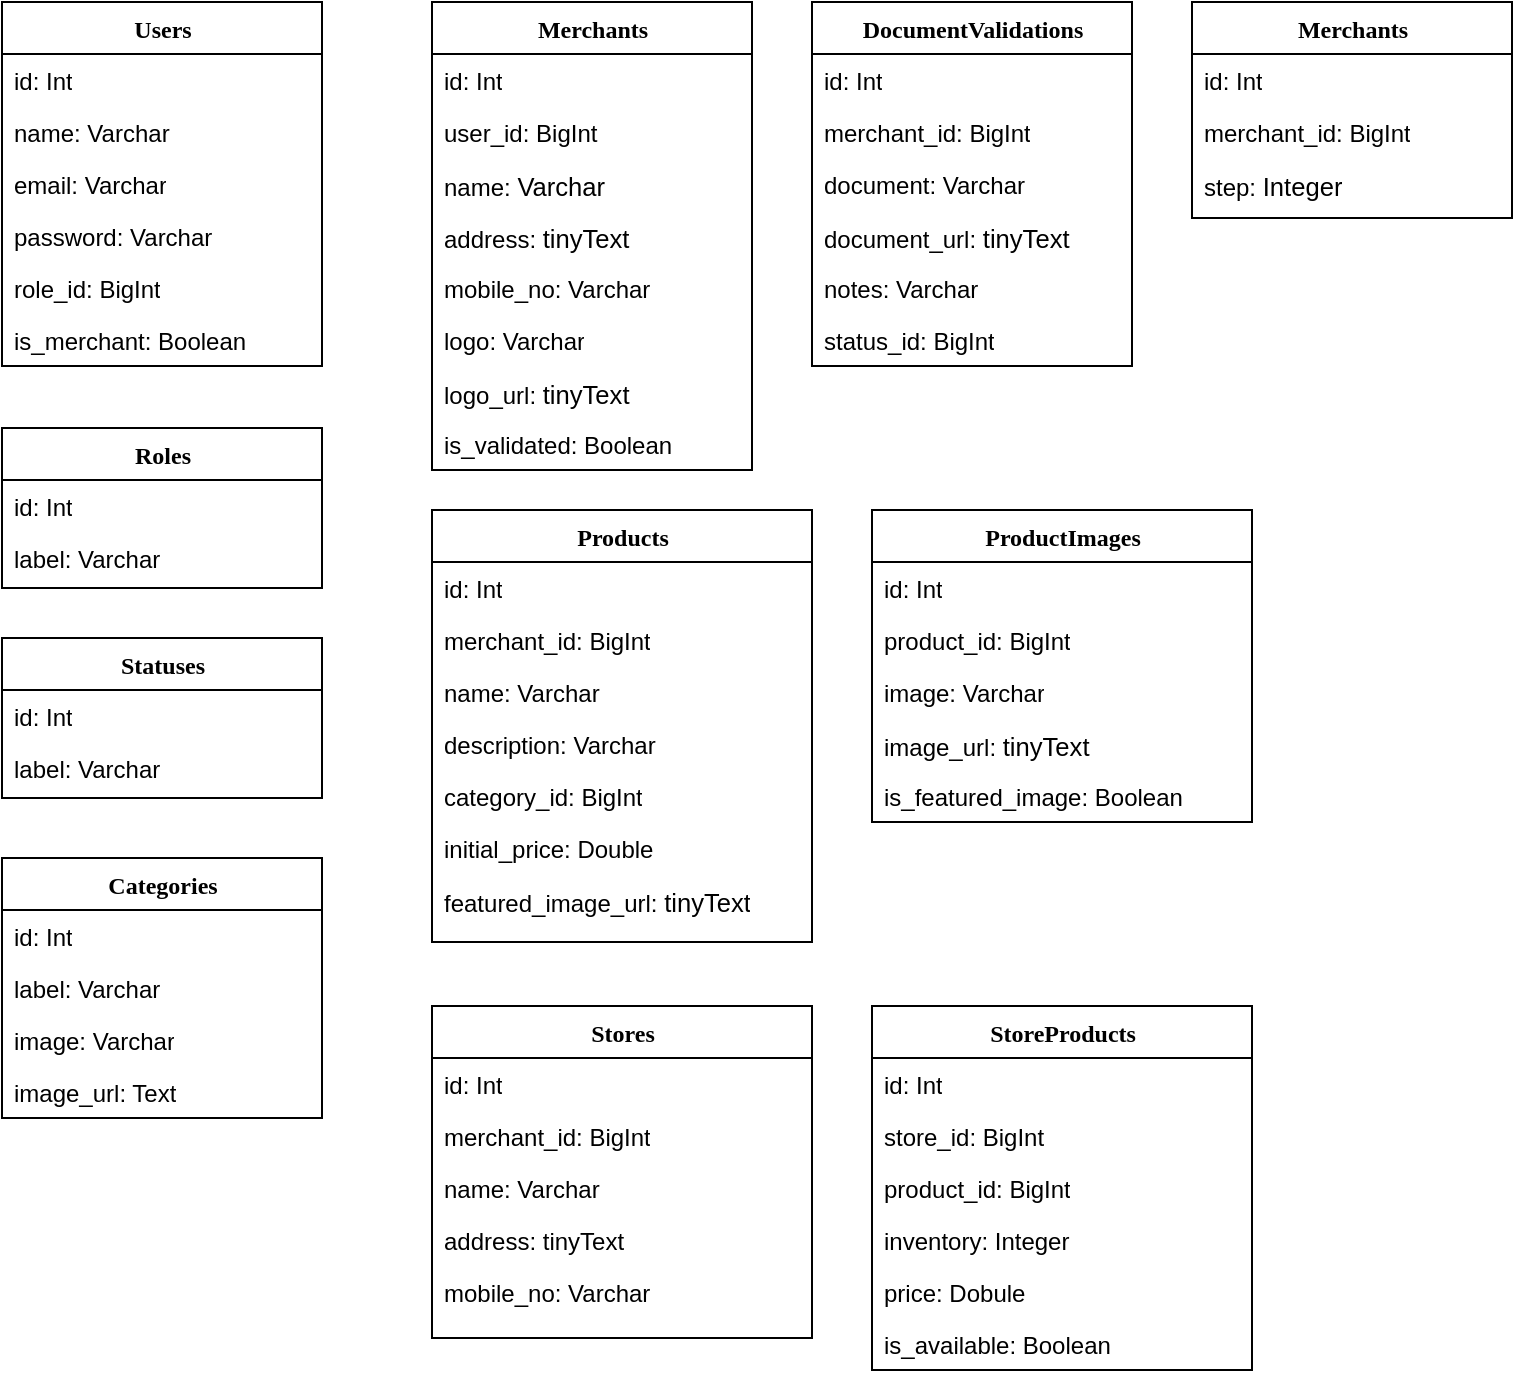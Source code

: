 <mxfile version="13.9.9" type="device"><diagram name="Page-1" id="6133507b-19e7-1e82-6fc7-422aa6c4b21f"><mxGraphModel dx="1086" dy="806" grid="1" gridSize="10" guides="1" tooltips="1" connect="1" arrows="1" fold="1" page="1" pageScale="1" pageWidth="1100" pageHeight="850" background="#ffffff" math="0" shadow="0"><root><mxCell id="0"/><mxCell id="1" parent="0"/><mxCell id="78961159f06e98e8-17" value="Users" style="swimlane;html=1;fontStyle=1;align=center;verticalAlign=top;childLayout=stackLayout;horizontal=1;startSize=26;horizontalStack=0;resizeParent=1;resizeLast=0;collapsible=1;marginBottom=0;swimlaneFillColor=#ffffff;rounded=0;shadow=0;comic=0;labelBackgroundColor=none;strokeWidth=1;fillColor=none;fontFamily=Verdana;fontSize=12" parent="1" vertex="1"><mxGeometry x="35" y="132" width="160" height="182" as="geometry"/></mxCell><mxCell id="78961159f06e98e8-23" value="id: Int" style="text;html=1;strokeColor=none;fillColor=none;align=left;verticalAlign=top;spacingLeft=4;spacingRight=4;whiteSpace=wrap;overflow=hidden;rotatable=0;points=[[0,0.5],[1,0.5]];portConstraint=eastwest;" parent="78961159f06e98e8-17" vertex="1"><mxGeometry y="26" width="160" height="26" as="geometry"/></mxCell><mxCell id="78961159f06e98e8-24" value="name: Varchar" style="text;html=1;strokeColor=none;fillColor=none;align=left;verticalAlign=top;spacingLeft=4;spacingRight=4;whiteSpace=wrap;overflow=hidden;rotatable=0;points=[[0,0.5],[1,0.5]];portConstraint=eastwest;" parent="78961159f06e98e8-17" vertex="1"><mxGeometry y="52" width="160" height="26" as="geometry"/></mxCell><mxCell id="5sAOWKlNqB1dTnYxqE5q-1" value="email: Varchar" style="text;html=1;strokeColor=none;fillColor=none;align=left;verticalAlign=top;spacingLeft=4;spacingRight=4;whiteSpace=wrap;overflow=hidden;rotatable=0;points=[[0,0.5],[1,0.5]];portConstraint=eastwest;" parent="78961159f06e98e8-17" vertex="1"><mxGeometry y="78" width="160" height="26" as="geometry"/></mxCell><mxCell id="5sAOWKlNqB1dTnYxqE5q-2" value="password: Varchar" style="text;html=1;strokeColor=none;fillColor=none;align=left;verticalAlign=top;spacingLeft=4;spacingRight=4;whiteSpace=wrap;overflow=hidden;rotatable=0;points=[[0,0.5],[1,0.5]];portConstraint=eastwest;" parent="78961159f06e98e8-17" vertex="1"><mxGeometry y="104" width="160" height="26" as="geometry"/></mxCell><mxCell id="5sAOWKlNqB1dTnYxqE5q-3" value="role_id: BigInt" style="text;html=1;strokeColor=none;fillColor=none;align=left;verticalAlign=top;spacingLeft=4;spacingRight=4;whiteSpace=wrap;overflow=hidden;rotatable=0;points=[[0,0.5],[1,0.5]];portConstraint=eastwest;" parent="78961159f06e98e8-17" vertex="1"><mxGeometry y="130" width="160" height="26" as="geometry"/></mxCell><mxCell id="5sAOWKlNqB1dTnYxqE5q-4" value="is_merchant: Boolean" style="text;html=1;strokeColor=none;fillColor=none;align=left;verticalAlign=top;spacingLeft=4;spacingRight=4;whiteSpace=wrap;overflow=hidden;rotatable=0;points=[[0,0.5],[1,0.5]];portConstraint=eastwest;" parent="78961159f06e98e8-17" vertex="1"><mxGeometry y="156" width="160" height="26" as="geometry"/></mxCell><mxCell id="5sAOWKlNqB1dTnYxqE5q-6" value="Roles" style="swimlane;html=1;fontStyle=1;align=center;verticalAlign=top;childLayout=stackLayout;horizontal=1;startSize=26;horizontalStack=0;resizeParent=1;resizeLast=0;collapsible=1;marginBottom=0;swimlaneFillColor=#ffffff;rounded=0;shadow=0;comic=0;labelBackgroundColor=none;strokeWidth=1;fillColor=none;fontFamily=Verdana;fontSize=12" parent="1" vertex="1"><mxGeometry x="35" y="345" width="160" height="80" as="geometry"/></mxCell><mxCell id="5sAOWKlNqB1dTnYxqE5q-7" value="id: Int" style="text;html=1;strokeColor=none;fillColor=none;align=left;verticalAlign=top;spacingLeft=4;spacingRight=4;whiteSpace=wrap;overflow=hidden;rotatable=0;points=[[0,0.5],[1,0.5]];portConstraint=eastwest;" parent="5sAOWKlNqB1dTnYxqE5q-6" vertex="1"><mxGeometry y="26" width="160" height="26" as="geometry"/></mxCell><mxCell id="5sAOWKlNqB1dTnYxqE5q-8" value="label: Varchar" style="text;html=1;strokeColor=none;fillColor=none;align=left;verticalAlign=top;spacingLeft=4;spacingRight=4;whiteSpace=wrap;overflow=hidden;rotatable=0;points=[[0,0.5],[1,0.5]];portConstraint=eastwest;" parent="5sAOWKlNqB1dTnYxqE5q-6" vertex="1"><mxGeometry y="52" width="160" height="26" as="geometry"/></mxCell><mxCell id="5sAOWKlNqB1dTnYxqE5q-14" value="Merchants" style="swimlane;html=1;fontStyle=1;align=center;verticalAlign=top;childLayout=stackLayout;horizontal=1;startSize=26;horizontalStack=0;resizeParent=1;resizeLast=0;collapsible=1;marginBottom=0;swimlaneFillColor=#ffffff;rounded=0;shadow=0;comic=0;labelBackgroundColor=none;strokeWidth=1;fillColor=none;fontFamily=Verdana;fontSize=12" parent="1" vertex="1"><mxGeometry x="250" y="132" width="160" height="234" as="geometry"/></mxCell><mxCell id="5sAOWKlNqB1dTnYxqE5q-15" value="id: Int" style="text;html=1;strokeColor=none;fillColor=none;align=left;verticalAlign=top;spacingLeft=4;spacingRight=4;whiteSpace=wrap;overflow=hidden;rotatable=0;points=[[0,0.5],[1,0.5]];portConstraint=eastwest;" parent="5sAOWKlNqB1dTnYxqE5q-14" vertex="1"><mxGeometry y="26" width="160" height="26" as="geometry"/></mxCell><mxCell id="5sAOWKlNqB1dTnYxqE5q-16" value="user_id: BigInt" style="text;html=1;strokeColor=none;fillColor=none;align=left;verticalAlign=top;spacingLeft=4;spacingRight=4;whiteSpace=wrap;overflow=hidden;rotatable=0;points=[[0,0.5],[1,0.5]];portConstraint=eastwest;" parent="5sAOWKlNqB1dTnYxqE5q-14" vertex="1"><mxGeometry y="52" width="160" height="26" as="geometry"/></mxCell><mxCell id="TEslpunisRXN4zFEMoge-1" value="name:&amp;nbsp;&lt;span style=&quot;font-size: 12.8px ; background-color: rgb(255 , 255 , 255)&quot;&gt;Varchar&lt;/span&gt;" style="text;html=1;strokeColor=none;fillColor=none;align=left;verticalAlign=top;spacingLeft=4;spacingRight=4;whiteSpace=wrap;overflow=hidden;rotatable=0;points=[[0,0.5],[1,0.5]];portConstraint=eastwest;" parent="5sAOWKlNqB1dTnYxqE5q-14" vertex="1"><mxGeometry y="78" width="160" height="26" as="geometry"/></mxCell><mxCell id="5sAOWKlNqB1dTnYxqE5q-17" value="address:&amp;nbsp;&lt;span style=&quot;font-size: 12.8px ; background-color: rgb(255 , 255 , 255)&quot;&gt;tinyText&lt;/span&gt;" style="text;html=1;strokeColor=none;fillColor=none;align=left;verticalAlign=top;spacingLeft=4;spacingRight=4;whiteSpace=wrap;overflow=hidden;rotatable=0;points=[[0,0.5],[1,0.5]];portConstraint=eastwest;" parent="5sAOWKlNqB1dTnYxqE5q-14" vertex="1"><mxGeometry y="104" width="160" height="26" as="geometry"/></mxCell><mxCell id="5sAOWKlNqB1dTnYxqE5q-20" value="mobile_no: Varchar" style="text;html=1;strokeColor=none;fillColor=none;align=left;verticalAlign=top;spacingLeft=4;spacingRight=4;whiteSpace=wrap;overflow=hidden;rotatable=0;points=[[0,0.5],[1,0.5]];portConstraint=eastwest;" parent="5sAOWKlNqB1dTnYxqE5q-14" vertex="1"><mxGeometry y="130" width="160" height="26" as="geometry"/></mxCell><mxCell id="5sAOWKlNqB1dTnYxqE5q-18" value="logo: Varchar" style="text;html=1;strokeColor=none;fillColor=none;align=left;verticalAlign=top;spacingLeft=4;spacingRight=4;whiteSpace=wrap;overflow=hidden;rotatable=0;points=[[0,0.5],[1,0.5]];portConstraint=eastwest;" parent="5sAOWKlNqB1dTnYxqE5q-14" vertex="1"><mxGeometry y="156" width="160" height="26" as="geometry"/></mxCell><mxCell id="5sAOWKlNqB1dTnYxqE5q-19" value="logo_url:&amp;nbsp;&lt;span style=&quot;font-size: 12.8px ; background-color: rgb(255 , 255 , 255)&quot;&gt;tinyText&lt;/span&gt;" style="text;html=1;strokeColor=none;fillColor=none;align=left;verticalAlign=top;spacingLeft=4;spacingRight=4;whiteSpace=wrap;overflow=hidden;rotatable=0;points=[[0,0.5],[1,0.5]];portConstraint=eastwest;" parent="5sAOWKlNqB1dTnYxqE5q-14" vertex="1"><mxGeometry y="182" width="160" height="26" as="geometry"/></mxCell><mxCell id="5sAOWKlNqB1dTnYxqE5q-5" value="is_validated: Boolean" style="text;html=1;strokeColor=none;fillColor=none;align=left;verticalAlign=top;spacingLeft=4;spacingRight=4;whiteSpace=wrap;overflow=hidden;rotatable=0;points=[[0,0.5],[1,0.5]];portConstraint=eastwest;" parent="5sAOWKlNqB1dTnYxqE5q-14" vertex="1"><mxGeometry y="208" width="160" height="26" as="geometry"/></mxCell><mxCell id="5sAOWKlNqB1dTnYxqE5q-21" value="DocumentValidations" style="swimlane;html=1;fontStyle=1;align=center;verticalAlign=top;childLayout=stackLayout;horizontal=1;startSize=26;horizontalStack=0;resizeParent=1;resizeLast=0;collapsible=1;marginBottom=0;swimlaneFillColor=#ffffff;rounded=0;shadow=0;comic=0;labelBackgroundColor=none;strokeWidth=1;fillColor=none;fontFamily=Verdana;fontSize=12" parent="1" vertex="1"><mxGeometry x="440" y="132" width="160" height="182" as="geometry"/></mxCell><mxCell id="5sAOWKlNqB1dTnYxqE5q-22" value="id: Int" style="text;html=1;strokeColor=none;fillColor=none;align=left;verticalAlign=top;spacingLeft=4;spacingRight=4;whiteSpace=wrap;overflow=hidden;rotatable=0;points=[[0,0.5],[1,0.5]];portConstraint=eastwest;" parent="5sAOWKlNqB1dTnYxqE5q-21" vertex="1"><mxGeometry y="26" width="160" height="26" as="geometry"/></mxCell><mxCell id="5sAOWKlNqB1dTnYxqE5q-23" value="merchant_id: BigInt" style="text;html=1;strokeColor=none;fillColor=none;align=left;verticalAlign=top;spacingLeft=4;spacingRight=4;whiteSpace=wrap;overflow=hidden;rotatable=0;points=[[0,0.5],[1,0.5]];portConstraint=eastwest;" parent="5sAOWKlNqB1dTnYxqE5q-21" vertex="1"><mxGeometry y="52" width="160" height="26" as="geometry"/></mxCell><mxCell id="5sAOWKlNqB1dTnYxqE5q-24" value="document: Varchar" style="text;html=1;strokeColor=none;fillColor=none;align=left;verticalAlign=top;spacingLeft=4;spacingRight=4;whiteSpace=wrap;overflow=hidden;rotatable=0;points=[[0,0.5],[1,0.5]];portConstraint=eastwest;" parent="5sAOWKlNqB1dTnYxqE5q-21" vertex="1"><mxGeometry y="78" width="160" height="26" as="geometry"/></mxCell><mxCell id="5sAOWKlNqB1dTnYxqE5q-25" value="document_url:&amp;nbsp;&lt;span style=&quot;font-size: 12.8px ; background-color: rgb(255 , 255 , 255)&quot;&gt;tinyText&lt;/span&gt;" style="text;html=1;strokeColor=none;fillColor=none;align=left;verticalAlign=top;spacingLeft=4;spacingRight=4;whiteSpace=wrap;overflow=hidden;rotatable=0;points=[[0,0.5],[1,0.5]];portConstraint=eastwest;" parent="5sAOWKlNqB1dTnYxqE5q-21" vertex="1"><mxGeometry y="104" width="160" height="26" as="geometry"/></mxCell><mxCell id="5sAOWKlNqB1dTnYxqE5q-26" value="notes: Varchar" style="text;html=1;strokeColor=none;fillColor=none;align=left;verticalAlign=top;spacingLeft=4;spacingRight=4;whiteSpace=wrap;overflow=hidden;rotatable=0;points=[[0,0.5],[1,0.5]];portConstraint=eastwest;" parent="5sAOWKlNqB1dTnYxqE5q-21" vertex="1"><mxGeometry y="130" width="160" height="26" as="geometry"/></mxCell><mxCell id="5sAOWKlNqB1dTnYxqE5q-28" value="status_id: BigInt" style="text;html=1;strokeColor=none;fillColor=none;align=left;verticalAlign=top;spacingLeft=4;spacingRight=4;whiteSpace=wrap;overflow=hidden;rotatable=0;points=[[0,0.5],[1,0.5]];portConstraint=eastwest;" parent="5sAOWKlNqB1dTnYxqE5q-21" vertex="1"><mxGeometry y="156" width="160" height="26" as="geometry"/></mxCell><mxCell id="5sAOWKlNqB1dTnYxqE5q-29" value="Statuses" style="swimlane;html=1;fontStyle=1;align=center;verticalAlign=top;childLayout=stackLayout;horizontal=1;startSize=26;horizontalStack=0;resizeParent=1;resizeLast=0;collapsible=1;marginBottom=0;swimlaneFillColor=#ffffff;rounded=0;shadow=0;comic=0;labelBackgroundColor=none;strokeWidth=1;fillColor=none;fontFamily=Verdana;fontSize=12" parent="1" vertex="1"><mxGeometry x="35" y="450" width="160" height="80" as="geometry"/></mxCell><mxCell id="5sAOWKlNqB1dTnYxqE5q-30" value="id: Int" style="text;html=1;strokeColor=none;fillColor=none;align=left;verticalAlign=top;spacingLeft=4;spacingRight=4;whiteSpace=wrap;overflow=hidden;rotatable=0;points=[[0,0.5],[1,0.5]];portConstraint=eastwest;" parent="5sAOWKlNqB1dTnYxqE5q-29" vertex="1"><mxGeometry y="26" width="160" height="26" as="geometry"/></mxCell><mxCell id="5sAOWKlNqB1dTnYxqE5q-31" value="label: Varchar" style="text;html=1;strokeColor=none;fillColor=none;align=left;verticalAlign=top;spacingLeft=4;spacingRight=4;whiteSpace=wrap;overflow=hidden;rotatable=0;points=[[0,0.5],[1,0.5]];portConstraint=eastwest;" parent="5sAOWKlNqB1dTnYxqE5q-29" vertex="1"><mxGeometry y="52" width="160" height="26" as="geometry"/></mxCell><mxCell id="5sAOWKlNqB1dTnYxqE5q-40" value="Categories" style="swimlane;html=1;fontStyle=1;align=center;verticalAlign=top;childLayout=stackLayout;horizontal=1;startSize=26;horizontalStack=0;resizeParent=1;resizeLast=0;collapsible=1;marginBottom=0;swimlaneFillColor=#ffffff;rounded=0;shadow=0;comic=0;labelBackgroundColor=none;strokeWidth=1;fillColor=none;fontFamily=Verdana;fontSize=12" parent="1" vertex="1"><mxGeometry x="35" y="560" width="160" height="130" as="geometry"/></mxCell><mxCell id="5sAOWKlNqB1dTnYxqE5q-41" value="id: Int" style="text;html=1;strokeColor=none;fillColor=none;align=left;verticalAlign=top;spacingLeft=4;spacingRight=4;whiteSpace=wrap;overflow=hidden;rotatable=0;points=[[0,0.5],[1,0.5]];portConstraint=eastwest;" parent="5sAOWKlNqB1dTnYxqE5q-40" vertex="1"><mxGeometry y="26" width="160" height="26" as="geometry"/></mxCell><mxCell id="5sAOWKlNqB1dTnYxqE5q-42" value="label: Varchar" style="text;html=1;strokeColor=none;fillColor=none;align=left;verticalAlign=top;spacingLeft=4;spacingRight=4;whiteSpace=wrap;overflow=hidden;rotatable=0;points=[[0,0.5],[1,0.5]];portConstraint=eastwest;" parent="5sAOWKlNqB1dTnYxqE5q-40" vertex="1"><mxGeometry y="52" width="160" height="26" as="geometry"/></mxCell><mxCell id="5sAOWKlNqB1dTnYxqE5q-59" value="image: Varchar" style="text;html=1;strokeColor=none;fillColor=none;align=left;verticalAlign=top;spacingLeft=4;spacingRight=4;whiteSpace=wrap;overflow=hidden;rotatable=0;points=[[0,0.5],[1,0.5]];portConstraint=eastwest;" parent="5sAOWKlNqB1dTnYxqE5q-40" vertex="1"><mxGeometry y="78" width="160" height="26" as="geometry"/></mxCell><mxCell id="5sAOWKlNqB1dTnYxqE5q-60" value="image_url: Text" style="text;html=1;strokeColor=none;fillColor=none;align=left;verticalAlign=top;spacingLeft=4;spacingRight=4;whiteSpace=wrap;overflow=hidden;rotatable=0;points=[[0,0.5],[1,0.5]];portConstraint=eastwest;" parent="5sAOWKlNqB1dTnYxqE5q-40" vertex="1"><mxGeometry y="104" width="160" height="26" as="geometry"/></mxCell><mxCell id="5sAOWKlNqB1dTnYxqE5q-43" value="Products" style="swimlane;html=1;fontStyle=1;align=center;verticalAlign=top;childLayout=stackLayout;horizontal=1;startSize=26;horizontalStack=0;resizeParent=1;resizeLast=0;collapsible=1;marginBottom=0;swimlaneFillColor=#ffffff;rounded=0;shadow=0;comic=0;labelBackgroundColor=none;strokeWidth=1;fillColor=none;fontFamily=Verdana;fontSize=12" parent="1" vertex="1"><mxGeometry x="250" y="386" width="190" height="216" as="geometry"/></mxCell><mxCell id="5sAOWKlNqB1dTnYxqE5q-44" value="id: Int" style="text;html=1;strokeColor=none;fillColor=none;align=left;verticalAlign=top;spacingLeft=4;spacingRight=4;whiteSpace=wrap;overflow=hidden;rotatable=0;points=[[0,0.5],[1,0.5]];portConstraint=eastwest;" parent="5sAOWKlNqB1dTnYxqE5q-43" vertex="1"><mxGeometry y="26" width="190" height="26" as="geometry"/></mxCell><mxCell id="5sAOWKlNqB1dTnYxqE5q-45" value="merchant_id: BigInt" style="text;html=1;strokeColor=none;fillColor=none;align=left;verticalAlign=top;spacingLeft=4;spacingRight=4;whiteSpace=wrap;overflow=hidden;rotatable=0;points=[[0,0.5],[1,0.5]];portConstraint=eastwest;" parent="5sAOWKlNqB1dTnYxqE5q-43" vertex="1"><mxGeometry y="52" width="190" height="26" as="geometry"/></mxCell><mxCell id="5sAOWKlNqB1dTnYxqE5q-46" value="name: Varchar" style="text;html=1;strokeColor=none;fillColor=none;align=left;verticalAlign=top;spacingLeft=4;spacingRight=4;whiteSpace=wrap;overflow=hidden;rotatable=0;points=[[0,0.5],[1,0.5]];portConstraint=eastwest;" parent="5sAOWKlNqB1dTnYxqE5q-43" vertex="1"><mxGeometry y="78" width="190" height="26" as="geometry"/></mxCell><mxCell id="5sAOWKlNqB1dTnYxqE5q-47" value="description: Varchar" style="text;html=1;strokeColor=none;fillColor=none;align=left;verticalAlign=top;spacingLeft=4;spacingRight=4;whiteSpace=wrap;overflow=hidden;rotatable=0;points=[[0,0.5],[1,0.5]];portConstraint=eastwest;" parent="5sAOWKlNqB1dTnYxqE5q-43" vertex="1"><mxGeometry y="104" width="190" height="26" as="geometry"/></mxCell><mxCell id="5sAOWKlNqB1dTnYxqE5q-48" value="category_id: BigInt" style="text;html=1;strokeColor=none;fillColor=none;align=left;verticalAlign=top;spacingLeft=4;spacingRight=4;whiteSpace=wrap;overflow=hidden;rotatable=0;points=[[0,0.5],[1,0.5]];portConstraint=eastwest;" parent="5sAOWKlNqB1dTnYxqE5q-43" vertex="1"><mxGeometry y="130" width="190" height="26" as="geometry"/></mxCell><mxCell id="wJerHeVKRRs0F_TRHx6v-1" value="initial_price: Double" style="text;html=1;strokeColor=none;fillColor=none;align=left;verticalAlign=top;spacingLeft=4;spacingRight=4;whiteSpace=wrap;overflow=hidden;rotatable=0;points=[[0,0.5],[1,0.5]];portConstraint=eastwest;" vertex="1" parent="5sAOWKlNqB1dTnYxqE5q-43"><mxGeometry y="156" width="190" height="26" as="geometry"/></mxCell><mxCell id="5sAOWKlNqB1dTnYxqE5q-49" value="featured_image_url:&amp;nbsp;&lt;span style=&quot;font-size: 12.8px ; background-color: rgb(255 , 255 , 255)&quot;&gt;tinyText&lt;/span&gt;" style="text;html=1;strokeColor=none;fillColor=none;align=left;verticalAlign=top;spacingLeft=4;spacingRight=4;whiteSpace=wrap;overflow=hidden;rotatable=0;points=[[0,0.5],[1,0.5]];portConstraint=eastwest;" parent="5sAOWKlNqB1dTnYxqE5q-43" vertex="1"><mxGeometry y="182" width="190" height="34" as="geometry"/></mxCell><mxCell id="5sAOWKlNqB1dTnYxqE5q-51" value="ProductImages" style="swimlane;html=1;fontStyle=1;align=center;verticalAlign=top;childLayout=stackLayout;horizontal=1;startSize=26;horizontalStack=0;resizeParent=1;resizeLast=0;collapsible=1;marginBottom=0;swimlaneFillColor=#ffffff;rounded=0;shadow=0;comic=0;labelBackgroundColor=none;strokeWidth=1;fillColor=none;fontFamily=Verdana;fontSize=12" parent="1" vertex="1"><mxGeometry x="470" y="386" width="190" height="156" as="geometry"/></mxCell><mxCell id="5sAOWKlNqB1dTnYxqE5q-52" value="id: Int" style="text;html=1;strokeColor=none;fillColor=none;align=left;verticalAlign=top;spacingLeft=4;spacingRight=4;whiteSpace=wrap;overflow=hidden;rotatable=0;points=[[0,0.5],[1,0.5]];portConstraint=eastwest;" parent="5sAOWKlNqB1dTnYxqE5q-51" vertex="1"><mxGeometry y="26" width="190" height="26" as="geometry"/></mxCell><mxCell id="5sAOWKlNqB1dTnYxqE5q-53" value="product_id: BigInt" style="text;html=1;strokeColor=none;fillColor=none;align=left;verticalAlign=top;spacingLeft=4;spacingRight=4;whiteSpace=wrap;overflow=hidden;rotatable=0;points=[[0,0.5],[1,0.5]];portConstraint=eastwest;" parent="5sAOWKlNqB1dTnYxqE5q-51" vertex="1"><mxGeometry y="52" width="190" height="26" as="geometry"/></mxCell><mxCell id="5sAOWKlNqB1dTnYxqE5q-54" value="image: Varchar" style="text;html=1;strokeColor=none;fillColor=none;align=left;verticalAlign=top;spacingLeft=4;spacingRight=4;whiteSpace=wrap;overflow=hidden;rotatable=0;points=[[0,0.5],[1,0.5]];portConstraint=eastwest;" parent="5sAOWKlNqB1dTnYxqE5q-51" vertex="1"><mxGeometry y="78" width="190" height="26" as="geometry"/></mxCell><mxCell id="5sAOWKlNqB1dTnYxqE5q-55" value="image_url:&amp;nbsp;&lt;span style=&quot;font-size: 12.8px ; background-color: rgb(255 , 255 , 255)&quot;&gt;tinyText&lt;/span&gt;" style="text;html=1;strokeColor=none;fillColor=none;align=left;verticalAlign=top;spacingLeft=4;spacingRight=4;whiteSpace=wrap;overflow=hidden;rotatable=0;points=[[0,0.5],[1,0.5]];portConstraint=eastwest;" parent="5sAOWKlNqB1dTnYxqE5q-51" vertex="1"><mxGeometry y="104" width="190" height="26" as="geometry"/></mxCell><mxCell id="5sAOWKlNqB1dTnYxqE5q-58" value="is_featured_image: Boolean" style="text;html=1;strokeColor=none;fillColor=none;align=left;verticalAlign=top;spacingLeft=4;spacingRight=4;whiteSpace=wrap;overflow=hidden;rotatable=0;points=[[0,0.5],[1,0.5]];portConstraint=eastwest;" parent="5sAOWKlNqB1dTnYxqE5q-51" vertex="1"><mxGeometry y="130" width="190" height="26" as="geometry"/></mxCell><mxCell id="TEslpunisRXN4zFEMoge-2" value="Merchants" style="swimlane;html=1;fontStyle=1;align=center;verticalAlign=top;childLayout=stackLayout;horizontal=1;startSize=26;horizontalStack=0;resizeParent=1;resizeLast=0;collapsible=1;marginBottom=0;swimlaneFillColor=#ffffff;rounded=0;shadow=0;comic=0;labelBackgroundColor=none;strokeWidth=1;fillColor=none;fontFamily=Verdana;fontSize=12" parent="1" vertex="1"><mxGeometry x="630" y="132" width="160" height="108" as="geometry"/></mxCell><mxCell id="TEslpunisRXN4zFEMoge-3" value="id: Int" style="text;html=1;strokeColor=none;fillColor=none;align=left;verticalAlign=top;spacingLeft=4;spacingRight=4;whiteSpace=wrap;overflow=hidden;rotatable=0;points=[[0,0.5],[1,0.5]];portConstraint=eastwest;" parent="TEslpunisRXN4zFEMoge-2" vertex="1"><mxGeometry y="26" width="160" height="26" as="geometry"/></mxCell><mxCell id="TEslpunisRXN4zFEMoge-4" value="merchant_id: BigInt" style="text;html=1;strokeColor=none;fillColor=none;align=left;verticalAlign=top;spacingLeft=4;spacingRight=4;whiteSpace=wrap;overflow=hidden;rotatable=0;points=[[0,0.5],[1,0.5]];portConstraint=eastwest;" parent="TEslpunisRXN4zFEMoge-2" vertex="1"><mxGeometry y="52" width="160" height="26" as="geometry"/></mxCell><mxCell id="TEslpunisRXN4zFEMoge-5" value="step:&amp;nbsp;&lt;span style=&quot;font-size: 12.8px ; background-color: rgb(255 , 255 , 255)&quot;&gt;Integer&lt;/span&gt;" style="text;html=1;strokeColor=none;fillColor=none;align=left;verticalAlign=top;spacingLeft=4;spacingRight=4;whiteSpace=wrap;overflow=hidden;rotatable=0;points=[[0,0.5],[1,0.5]];portConstraint=eastwest;" parent="TEslpunisRXN4zFEMoge-2" vertex="1"><mxGeometry y="78" width="160" height="26" as="geometry"/></mxCell><mxCell id="wJerHeVKRRs0F_TRHx6v-2" value="Stores" style="swimlane;html=1;fontStyle=1;align=center;verticalAlign=top;childLayout=stackLayout;horizontal=1;startSize=26;horizontalStack=0;resizeParent=1;resizeLast=0;collapsible=1;marginBottom=0;swimlaneFillColor=#ffffff;rounded=0;shadow=0;comic=0;labelBackgroundColor=none;strokeWidth=1;fillColor=none;fontFamily=Verdana;fontSize=12" vertex="1" parent="1"><mxGeometry x="250" y="634" width="190" height="166" as="geometry"/></mxCell><mxCell id="wJerHeVKRRs0F_TRHx6v-3" value="id: Int" style="text;html=1;strokeColor=none;fillColor=none;align=left;verticalAlign=top;spacingLeft=4;spacingRight=4;whiteSpace=wrap;overflow=hidden;rotatable=0;points=[[0,0.5],[1,0.5]];portConstraint=eastwest;" vertex="1" parent="wJerHeVKRRs0F_TRHx6v-2"><mxGeometry y="26" width="190" height="26" as="geometry"/></mxCell><mxCell id="wJerHeVKRRs0F_TRHx6v-4" value="merchant_id: BigInt" style="text;html=1;strokeColor=none;fillColor=none;align=left;verticalAlign=top;spacingLeft=4;spacingRight=4;whiteSpace=wrap;overflow=hidden;rotatable=0;points=[[0,0.5],[1,0.5]];portConstraint=eastwest;" vertex="1" parent="wJerHeVKRRs0F_TRHx6v-2"><mxGeometry y="52" width="190" height="26" as="geometry"/></mxCell><mxCell id="wJerHeVKRRs0F_TRHx6v-5" value="name: Varchar" style="text;html=1;strokeColor=none;fillColor=none;align=left;verticalAlign=top;spacingLeft=4;spacingRight=4;whiteSpace=wrap;overflow=hidden;rotatable=0;points=[[0,0.5],[1,0.5]];portConstraint=eastwest;" vertex="1" parent="wJerHeVKRRs0F_TRHx6v-2"><mxGeometry y="78" width="190" height="26" as="geometry"/></mxCell><mxCell id="wJerHeVKRRs0F_TRHx6v-10" value="address: tinyText" style="text;html=1;strokeColor=none;fillColor=none;align=left;verticalAlign=top;spacingLeft=4;spacingRight=4;whiteSpace=wrap;overflow=hidden;rotatable=0;points=[[0,0.5],[1,0.5]];portConstraint=eastwest;" vertex="1" parent="wJerHeVKRRs0F_TRHx6v-2"><mxGeometry y="104" width="190" height="26" as="geometry"/></mxCell><mxCell id="wJerHeVKRRs0F_TRHx6v-11" value="mobile_no: Varchar" style="text;html=1;strokeColor=none;fillColor=none;align=left;verticalAlign=top;spacingLeft=4;spacingRight=4;whiteSpace=wrap;overflow=hidden;rotatable=0;points=[[0,0.5],[1,0.5]];portConstraint=eastwest;" vertex="1" parent="wJerHeVKRRs0F_TRHx6v-2"><mxGeometry y="130" width="190" height="26" as="geometry"/></mxCell><mxCell id="wJerHeVKRRs0F_TRHx6v-12" value="StoreProducts" style="swimlane;html=1;fontStyle=1;align=center;verticalAlign=top;childLayout=stackLayout;horizontal=1;startSize=26;horizontalStack=0;resizeParent=1;resizeLast=0;collapsible=1;marginBottom=0;swimlaneFillColor=#ffffff;rounded=0;shadow=0;comic=0;labelBackgroundColor=none;strokeWidth=1;fillColor=none;fontFamily=Verdana;fontSize=12" vertex="1" parent="1"><mxGeometry x="470" y="634" width="190" height="182" as="geometry"/></mxCell><mxCell id="wJerHeVKRRs0F_TRHx6v-13" value="id: Int" style="text;html=1;strokeColor=none;fillColor=none;align=left;verticalAlign=top;spacingLeft=4;spacingRight=4;whiteSpace=wrap;overflow=hidden;rotatable=0;points=[[0,0.5],[1,0.5]];portConstraint=eastwest;" vertex="1" parent="wJerHeVKRRs0F_TRHx6v-12"><mxGeometry y="26" width="190" height="26" as="geometry"/></mxCell><mxCell id="wJerHeVKRRs0F_TRHx6v-14" value="store_id: BigInt" style="text;html=1;strokeColor=none;fillColor=none;align=left;verticalAlign=top;spacingLeft=4;spacingRight=4;whiteSpace=wrap;overflow=hidden;rotatable=0;points=[[0,0.5],[1,0.5]];portConstraint=eastwest;" vertex="1" parent="wJerHeVKRRs0F_TRHx6v-12"><mxGeometry y="52" width="190" height="26" as="geometry"/></mxCell><mxCell id="wJerHeVKRRs0F_TRHx6v-18" value="product_id: BigInt" style="text;html=1;strokeColor=none;fillColor=none;align=left;verticalAlign=top;spacingLeft=4;spacingRight=4;whiteSpace=wrap;overflow=hidden;rotatable=0;points=[[0,0.5],[1,0.5]];portConstraint=eastwest;" vertex="1" parent="wJerHeVKRRs0F_TRHx6v-12"><mxGeometry y="78" width="190" height="26" as="geometry"/></mxCell><mxCell id="wJerHeVKRRs0F_TRHx6v-15" value="inventory: Integer" style="text;html=1;strokeColor=none;fillColor=none;align=left;verticalAlign=top;spacingLeft=4;spacingRight=4;whiteSpace=wrap;overflow=hidden;rotatable=0;points=[[0,0.5],[1,0.5]];portConstraint=eastwest;" vertex="1" parent="wJerHeVKRRs0F_TRHx6v-12"><mxGeometry y="104" width="190" height="26" as="geometry"/></mxCell><mxCell id="wJerHeVKRRs0F_TRHx6v-16" value="price: Dobule" style="text;html=1;strokeColor=none;fillColor=none;align=left;verticalAlign=top;spacingLeft=4;spacingRight=4;whiteSpace=wrap;overflow=hidden;rotatable=0;points=[[0,0.5],[1,0.5]];portConstraint=eastwest;" vertex="1" parent="wJerHeVKRRs0F_TRHx6v-12"><mxGeometry y="130" width="190" height="26" as="geometry"/></mxCell><mxCell id="wJerHeVKRRs0F_TRHx6v-17" value="is_available: Boolean" style="text;html=1;strokeColor=none;fillColor=none;align=left;verticalAlign=top;spacingLeft=4;spacingRight=4;whiteSpace=wrap;overflow=hidden;rotatable=0;points=[[0,0.5],[1,0.5]];portConstraint=eastwest;" vertex="1" parent="wJerHeVKRRs0F_TRHx6v-12"><mxGeometry y="156" width="190" height="26" as="geometry"/></mxCell></root></mxGraphModel></diagram></mxfile>